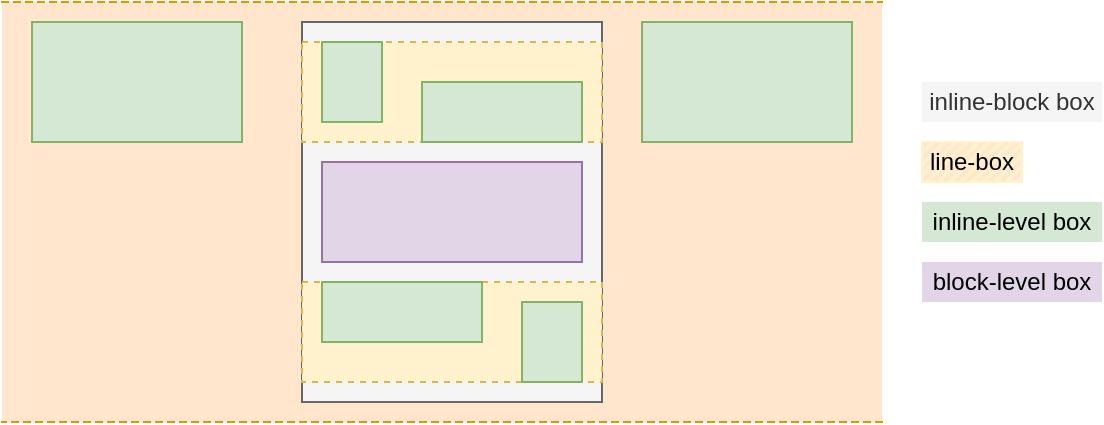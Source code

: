 <mxfile version="13.1.3" type="device"><diagram id="FtivMilZQ5oFAEh_Z82q" name="Page-1"><mxGraphModel dx="731" dy="371" grid="1" gridSize="10" guides="1" tooltips="1" connect="1" arrows="1" fold="1" page="1" pageScale="1" pageWidth="850" pageHeight="1100" math="0" shadow="0"><root><mxCell id="0"/><mxCell id="1" parent="0"/><mxCell id="qG38agbtERMTXMMQ0JZM-2" value="" style="shape=partialRectangle;whiteSpace=wrap;html=1;left=0;right=0;fillColor=#ffe6cc;dashed=1;strokeColor=#d79b00;" parent="1" vertex="1"><mxGeometry x="160" y="80" width="440" height="210" as="geometry"/></mxCell><mxCell id="qG38agbtERMTXMMQ0JZM-3" value="" style="verticalLabelPosition=bottom;verticalAlign=top;html=1;shape=mxgraph.basic.rect;fillColor2=none;strokeWidth=1;size=20;indent=5;fillColor=#d5e8d4;strokeColor=#82b366;" parent="1" vertex="1"><mxGeometry x="175" y="90" width="105" height="60" as="geometry"/></mxCell><mxCell id="qG38agbtERMTXMMQ0JZM-7" value="line-box" style="text;html=1;strokeColor=#FFF2CC;fillColor=#ffe6cc;align=center;verticalAlign=middle;whiteSpace=wrap;rounded=0;shape=mxgraph.basic.patternFillRect;fillStyle=diag;step=4;fillStrokeWidth=2;fillStrokeColor=#FFF2CC;fillColor=#ffe6cc" parent="1" vertex="1"><mxGeometry x="620" y="150" width="50" height="20" as="geometry"/></mxCell><mxCell id="qG38agbtERMTXMMQ0JZM-9" value="inline-level box" style="text;html=1;strokeColor=none;fillColor=#d5e8d4;align=center;verticalAlign=middle;whiteSpace=wrap;rounded=0;" parent="1" vertex="1"><mxGeometry x="620" y="180" width="90" height="20" as="geometry"/></mxCell><mxCell id="qG38agbtERMTXMMQ0JZM-10" value="" style="rounded=0;whiteSpace=wrap;html=1;fillColor=#f5f5f5;strokeColor=#666666;fontColor=#333333;" parent="1" vertex="1"><mxGeometry x="310" y="90" width="150" height="190" as="geometry"/></mxCell><mxCell id="qG38agbtERMTXMMQ0JZM-11" value="" style="verticalLabelPosition=bottom;verticalAlign=top;html=1;shape=mxgraph.basic.rect;fillColor2=none;strokeWidth=1;size=20;indent=5;fillColor=#d5e8d4;strokeColor=#82b366;" parent="1" vertex="1"><mxGeometry x="480" y="90" width="105" height="60" as="geometry"/></mxCell><mxCell id="qG38agbtERMTXMMQ0JZM-12" value="inline-block box" style="text;html=1;strokeColor=none;fillColor=#f5f5f5;align=center;verticalAlign=middle;whiteSpace=wrap;rounded=0;fontColor=#333333;" parent="1" vertex="1"><mxGeometry x="620" y="120" width="90" height="20" as="geometry"/></mxCell><mxCell id="qG38agbtERMTXMMQ0JZM-15" value="" style="rounded=0;whiteSpace=wrap;html=1;fillColor=#fff2cc;strokeColor=#d6b656;dashed=1;" parent="1" vertex="1"><mxGeometry x="310" y="100" width="150" height="50" as="geometry"/></mxCell><mxCell id="qG38agbtERMTXMMQ0JZM-16" value="block-level box" style="text;html=1;strokeColor=none;fillColor=#e1d5e7;align=center;verticalAlign=middle;whiteSpace=wrap;rounded=0;" parent="1" vertex="1"><mxGeometry x="620" y="210" width="90" height="20" as="geometry"/></mxCell><mxCell id="qG38agbtERMTXMMQ0JZM-17" value="" style="rounded=0;whiteSpace=wrap;html=1;fillColor=#fff2cc;strokeColor=#d6b656;dashed=1;" parent="1" vertex="1"><mxGeometry x="310" y="220" width="150" height="50" as="geometry"/></mxCell><mxCell id="qG38agbtERMTXMMQ0JZM-18" value="" style="rounded=0;whiteSpace=wrap;html=1;fillColor=#e1d5e7;strokeColor=#9673a6;" parent="1" vertex="1"><mxGeometry x="320" y="160" width="130" height="50" as="geometry"/></mxCell><mxCell id="qG38agbtERMTXMMQ0JZM-19" value="" style="rounded=0;whiteSpace=wrap;html=1;fillColor=#d5e8d4;strokeColor=#82b366;" parent="1" vertex="1"><mxGeometry x="320" y="100" width="30" height="40" as="geometry"/></mxCell><mxCell id="qG38agbtERMTXMMQ0JZM-20" value="" style="rounded=0;whiteSpace=wrap;html=1;fillColor=#d5e8d4;strokeColor=#82b366;" parent="1" vertex="1"><mxGeometry x="370" y="120" width="80" height="30" as="geometry"/></mxCell><mxCell id="qG38agbtERMTXMMQ0JZM-21" value="" style="rounded=0;whiteSpace=wrap;html=1;fillColor=#d5e8d4;strokeColor=#82b366;" parent="1" vertex="1"><mxGeometry x="320" y="220" width="80" height="30" as="geometry"/></mxCell><mxCell id="qG38agbtERMTXMMQ0JZM-22" value="" style="rounded=0;whiteSpace=wrap;html=1;fillColor=#d5e8d4;strokeColor=#82b366;" parent="1" vertex="1"><mxGeometry x="420" y="230" width="30" height="40" as="geometry"/></mxCell></root></mxGraphModel></diagram></mxfile>